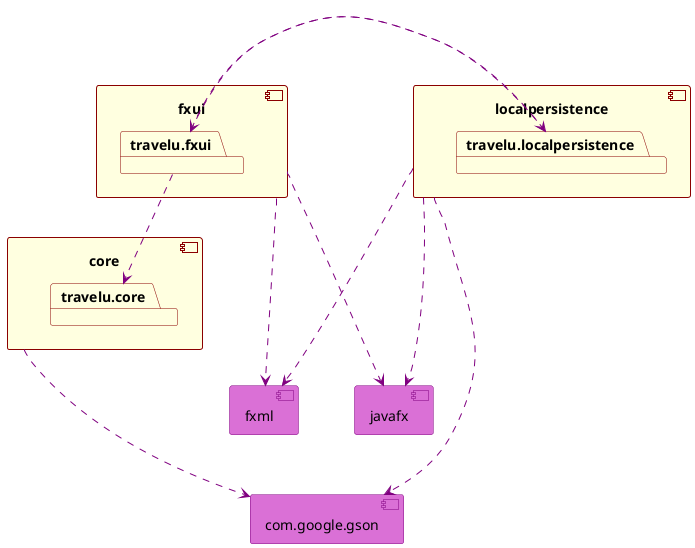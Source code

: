 @startuml 

component fxui {
  package travelu.fxui {
}
}

component localpersistence {
  package travelu.localpersistence {
}
}

component core {
  package travelu.core {
}
}

skinparam component{
  BorderColor #800080
  ArrowColor purple
  BackgroundColor orchid
}

skinparam package{
  BackgroundColor lightyellow
  BorderColor #8B0000
}

[fxml] 
[javafx]
[com.google.gson] 

fxui ...> fxml
fxui ...> javafx
localpersistence ...> fxml
localpersistence ...> javafx
localpersistence ..> com.google.gson

core ...> com.google.gson

travelu.fxui ..> travelu.core
travelu.fxui ..> travelu.localpersistence
travelu.localpersistence ..> travelu.fxui

@enduml